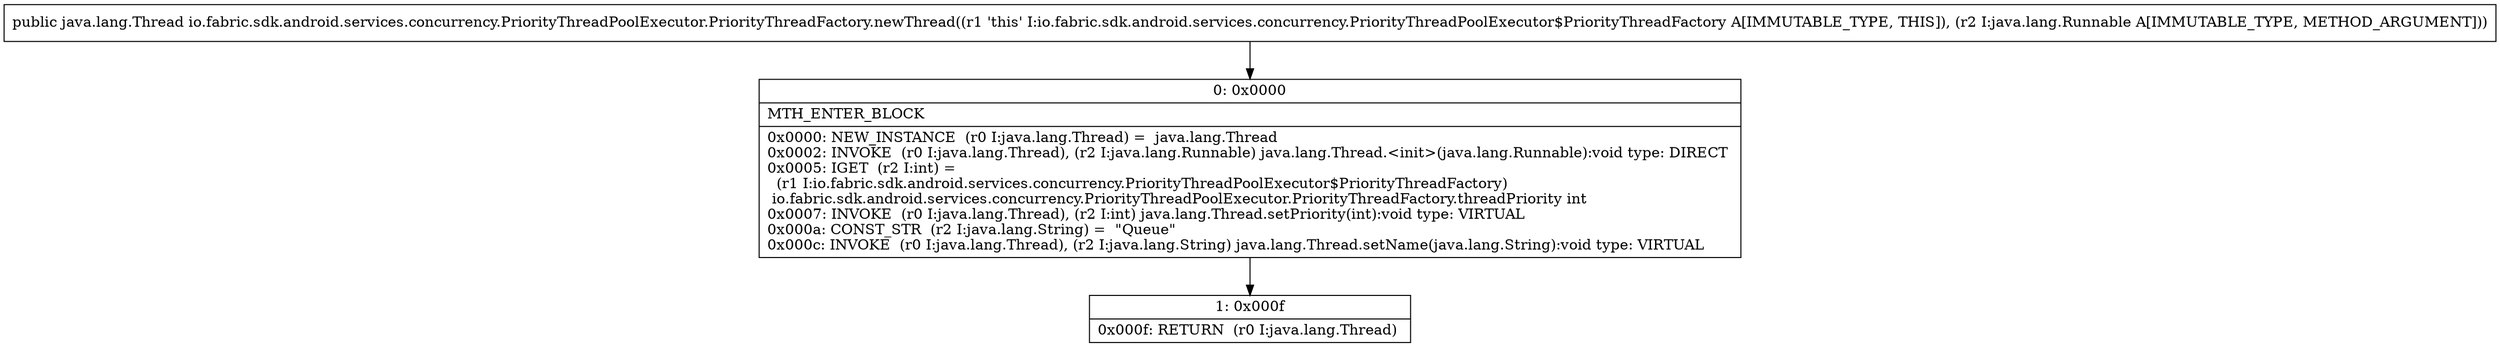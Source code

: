 digraph "CFG forio.fabric.sdk.android.services.concurrency.PriorityThreadPoolExecutor.PriorityThreadFactory.newThread(Ljava\/lang\/Runnable;)Ljava\/lang\/Thread;" {
Node_0 [shape=record,label="{0\:\ 0x0000|MTH_ENTER_BLOCK\l|0x0000: NEW_INSTANCE  (r0 I:java.lang.Thread) =  java.lang.Thread \l0x0002: INVOKE  (r0 I:java.lang.Thread), (r2 I:java.lang.Runnable) java.lang.Thread.\<init\>(java.lang.Runnable):void type: DIRECT \l0x0005: IGET  (r2 I:int) = \l  (r1 I:io.fabric.sdk.android.services.concurrency.PriorityThreadPoolExecutor$PriorityThreadFactory)\l io.fabric.sdk.android.services.concurrency.PriorityThreadPoolExecutor.PriorityThreadFactory.threadPriority int \l0x0007: INVOKE  (r0 I:java.lang.Thread), (r2 I:int) java.lang.Thread.setPriority(int):void type: VIRTUAL \l0x000a: CONST_STR  (r2 I:java.lang.String) =  \"Queue\" \l0x000c: INVOKE  (r0 I:java.lang.Thread), (r2 I:java.lang.String) java.lang.Thread.setName(java.lang.String):void type: VIRTUAL \l}"];
Node_1 [shape=record,label="{1\:\ 0x000f|0x000f: RETURN  (r0 I:java.lang.Thread) \l}"];
MethodNode[shape=record,label="{public java.lang.Thread io.fabric.sdk.android.services.concurrency.PriorityThreadPoolExecutor.PriorityThreadFactory.newThread((r1 'this' I:io.fabric.sdk.android.services.concurrency.PriorityThreadPoolExecutor$PriorityThreadFactory A[IMMUTABLE_TYPE, THIS]), (r2 I:java.lang.Runnable A[IMMUTABLE_TYPE, METHOD_ARGUMENT])) }"];
MethodNode -> Node_0;
Node_0 -> Node_1;
}

